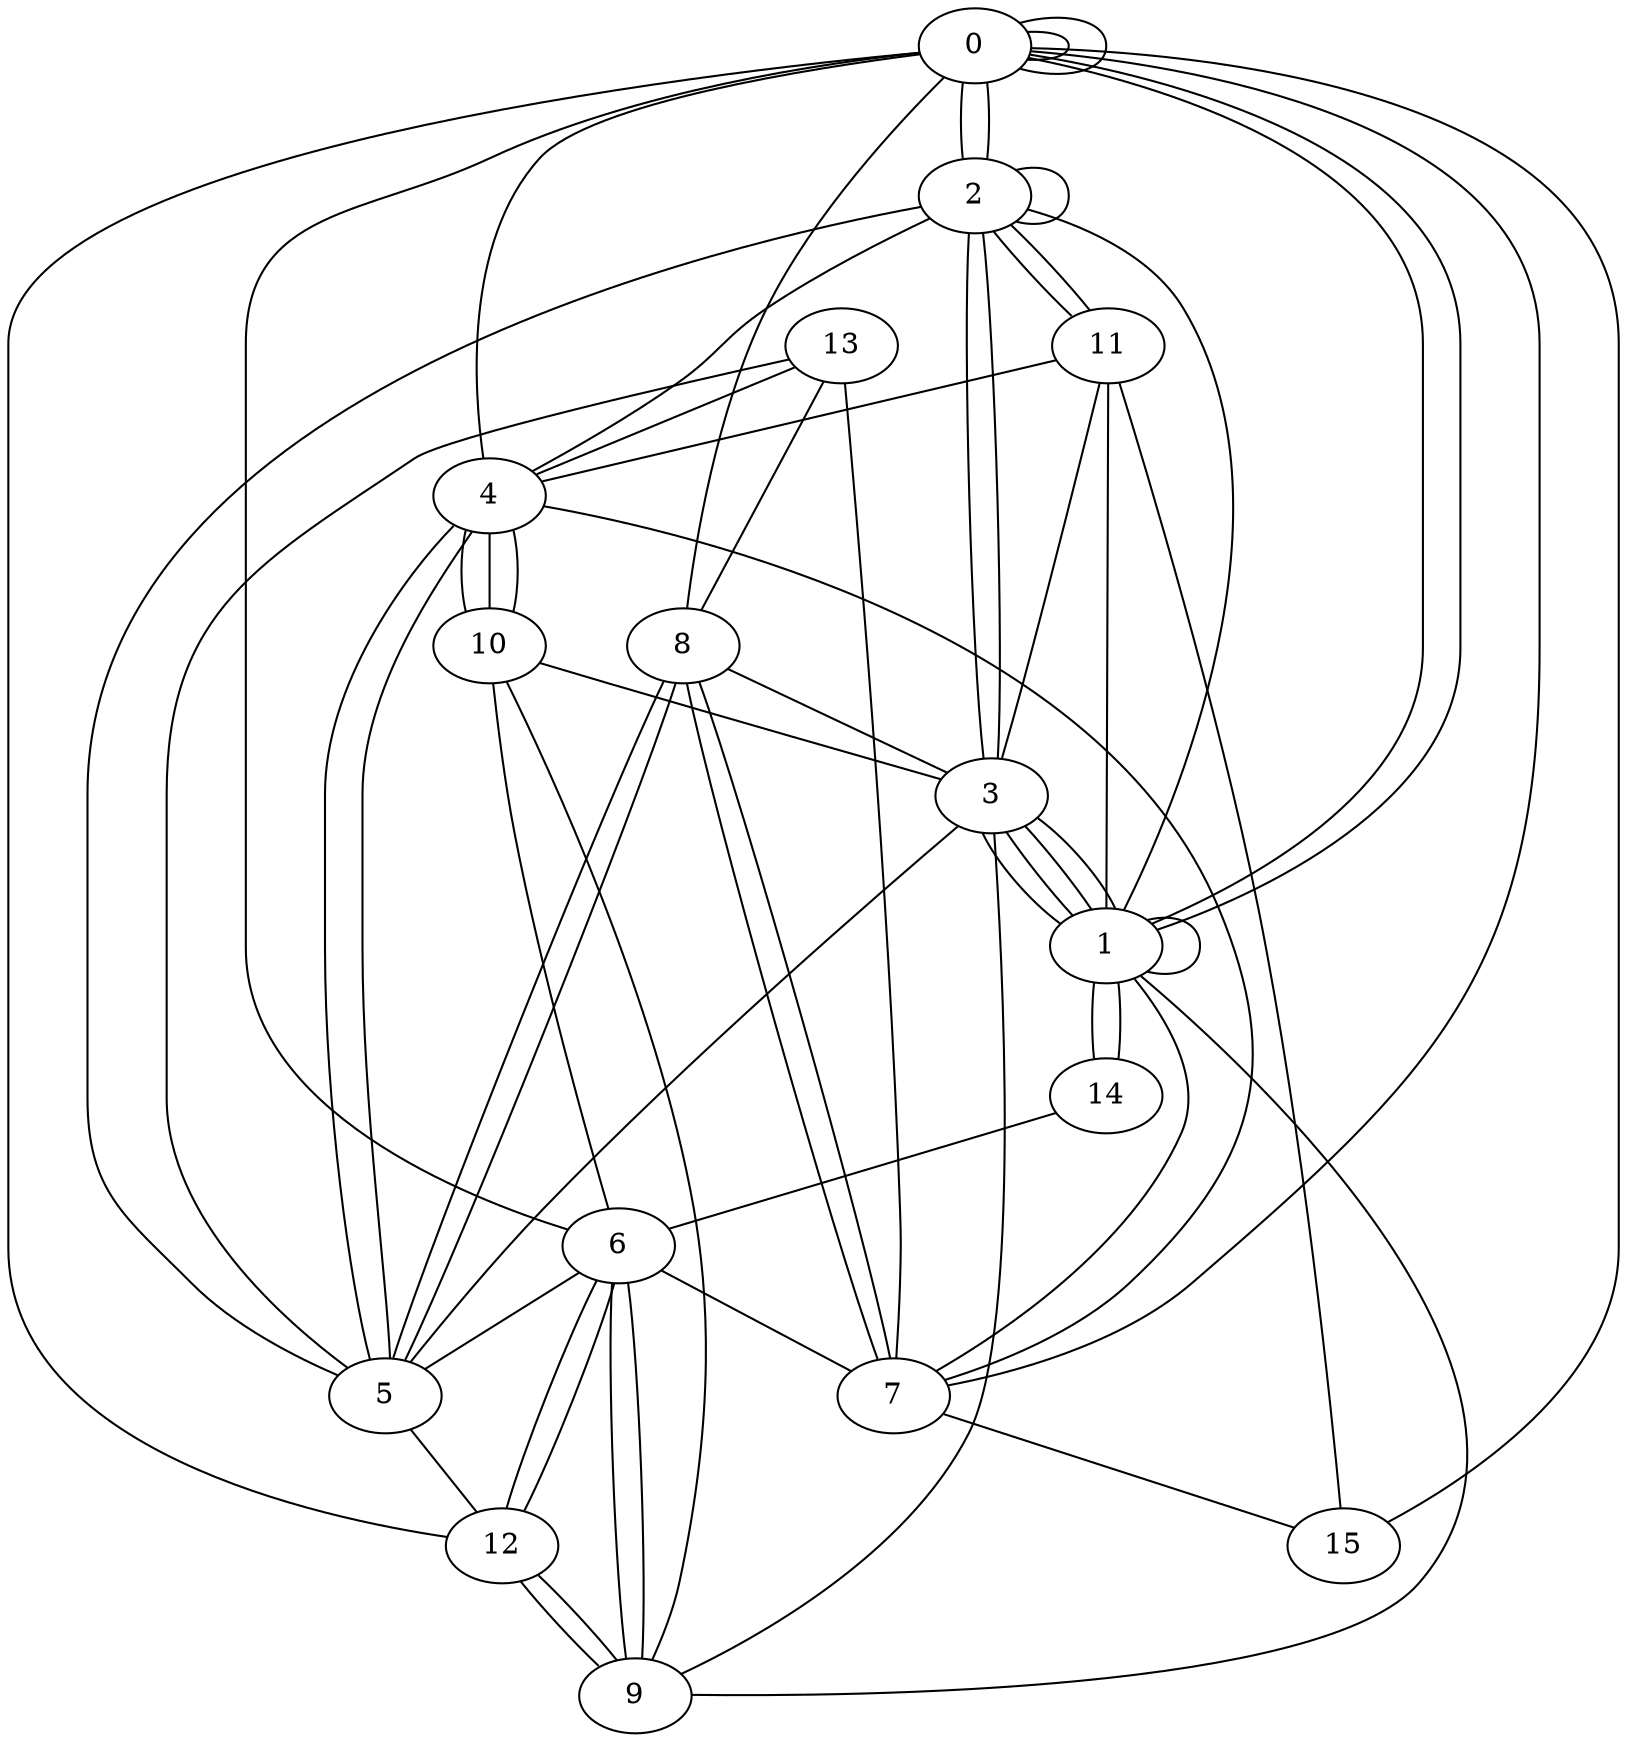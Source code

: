 graph G {
0;
1;
2;
3;
4;
5;
6;
7;
8;
9;
10;
11;
12;
13;
14;
15;
2--4 ;
1--2 ;
12--6 ;
0--12 ;
0--0 ;
13--5 ;
2--11 ;
9--3 ;
9--12 ;
14--1 ;
8--5 ;
0--2 ;
15--11 ;
5--12 ;
1--3 ;
6--10 ;
0--7 ;
5--4 ;
1--3 ;
14--6 ;
5--4 ;
4--7 ;
13--4 ;
3--11 ;
0--8 ;
0--0 ;
6--7 ;
12--6 ;
6--9 ;
13--7 ;
6--5 ;
10--4 ;
6--9 ;
3--5 ;
1--14 ;
5--2 ;
12--9 ;
1--11 ;
0--15 ;
1--0 ;
8--7 ;
7--15 ;
8--3 ;
9--1 ;
0--6 ;
7--1 ;
3--1 ;
4--10 ;
2--3 ;
4--0 ;
1--3 ;
8--7 ;
11--2 ;
11--4 ;
8--5 ;
4--10 ;
2--2 ;
10--3 ;
13--8 ;
2--0 ;
10--9 ;
1--1 ;
3--2 ;
1--0 ;
}
